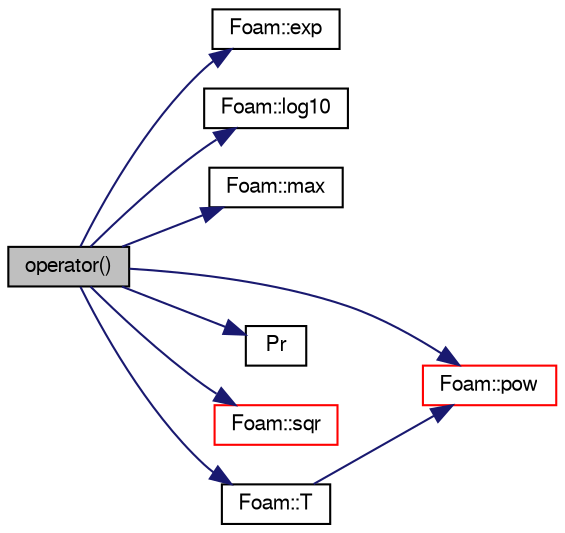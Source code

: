 digraph "operator()"
{
  bgcolor="transparent";
  edge [fontname="FreeSans",fontsize="10",labelfontname="FreeSans",labelfontsize="10"];
  node [fontname="FreeSans",fontsize="10",shape=record];
  rankdir="LR";
  Node71 [label="operator()",height=0.2,width=0.4,color="black", fillcolor="grey75", style="filled", fontcolor="black"];
  Node71 -> Node72 [color="midnightblue",fontsize="10",style="solid",fontname="FreeSans"];
  Node72 [label="Foam::exp",height=0.2,width=0.4,color="black",URL="$a21124.html#a12bca6c677fcf0977532179c3cb9bb89"];
  Node71 -> Node73 [color="midnightblue",fontsize="10",style="solid",fontname="FreeSans"];
  Node73 [label="Foam::log10",height=0.2,width=0.4,color="black",URL="$a21124.html#a58a2d0da0179f2ae967ab96f82818a3b"];
  Node71 -> Node74 [color="midnightblue",fontsize="10",style="solid",fontname="FreeSans"];
  Node74 [label="Foam::max",height=0.2,width=0.4,color="black",URL="$a21124.html#ac993e906cf2774ae77e666bc24e81733"];
  Node71 -> Node75 [color="midnightblue",fontsize="10",style="solid",fontname="FreeSans"];
  Node75 [label="Foam::pow",height=0.2,width=0.4,color="red",URL="$a21124.html#a7500c8e9d27a442adc75e287de074c7c"];
  Node71 -> Node79 [color="midnightblue",fontsize="10",style="solid",fontname="FreeSans"];
  Node79 [label="Pr",height=0.2,width=0.4,color="black",URL="$a39152.html#a1db7a9e58e450e6ddc830a30f0674a02"];
  Node71 -> Node80 [color="midnightblue",fontsize="10",style="solid",fontname="FreeSans"];
  Node80 [label="Foam::sqr",height=0.2,width=0.4,color="red",URL="$a21124.html#a277dc11c581d53826ab5090b08f3b17b"];
  Node71 -> Node81 [color="midnightblue",fontsize="10",style="solid",fontname="FreeSans"];
  Node81 [label="Foam::T",height=0.2,width=0.4,color="black",URL="$a21124.html#ae57fda0abb14bb0944947c463c6e09d4"];
  Node81 -> Node75 [color="midnightblue",fontsize="10",style="solid",fontname="FreeSans"];
}
